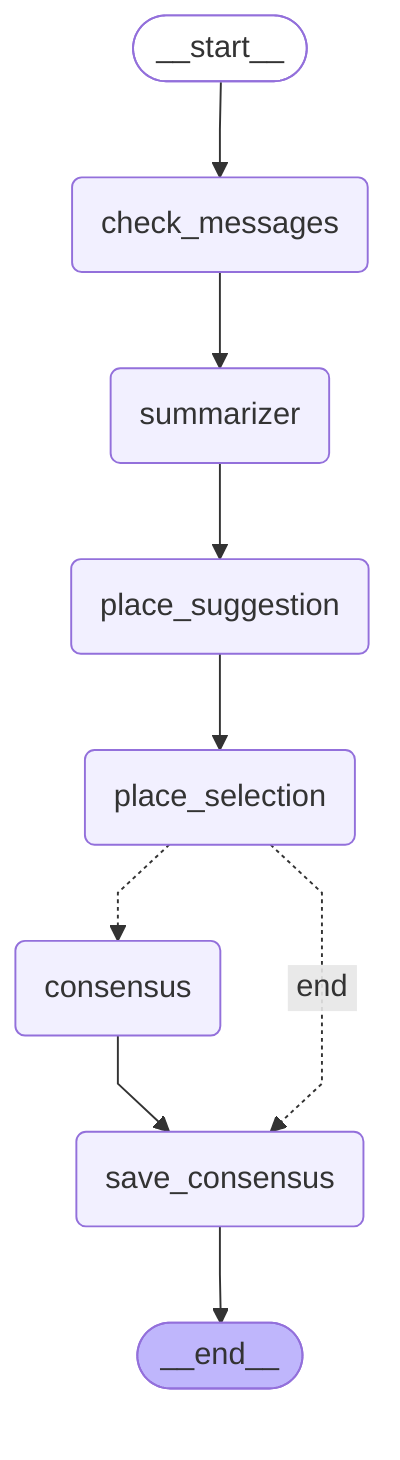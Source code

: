 %%{init: {'flowchart': {'curve': 'linear'}}}%%
graph TD;
	__start__([<p>__start__</p>]):::first
	check_messages(check_messages)
	summarizer(summarizer)
	place_suggestion(place_suggestion)
	place_selection(place_selection)
	consensus(consensus)
	save_consensus(save_consensus)
	__end__([<p>__end__</p>]):::last
	__start__ --> check_messages;
	check_messages --> summarizer;
	consensus --> save_consensus;
	place_suggestion --> place_selection;
	save_consensus --> __end__;
	summarizer --> place_suggestion;
	place_selection -.-> consensus;
	place_selection -. &nbsp;end&nbsp; .-> save_consensus;
	classDef default fill:#f2f0ff,line-height:1.2
	classDef first fill-opacity:0
	classDef last fill:#bfb6fc